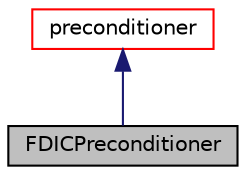 digraph "FDICPreconditioner"
{
  bgcolor="transparent";
  edge [fontname="Helvetica",fontsize="10",labelfontname="Helvetica",labelfontsize="10"];
  node [fontname="Helvetica",fontsize="10",shape=record];
  Node1 [label="FDICPreconditioner",height=0.2,width=0.4,color="black", fillcolor="grey75", style="filled" fontcolor="black"];
  Node2 -> Node1 [dir="back",color="midnightblue",fontsize="10",style="solid",fontname="Helvetica"];
  Node2 [label="preconditioner",height=0.2,width=0.4,color="red",URL="$classFoam_1_1lduMatrix_1_1preconditioner.html",tooltip="Abstract base-class for lduMatrix preconditioners. "];
}
